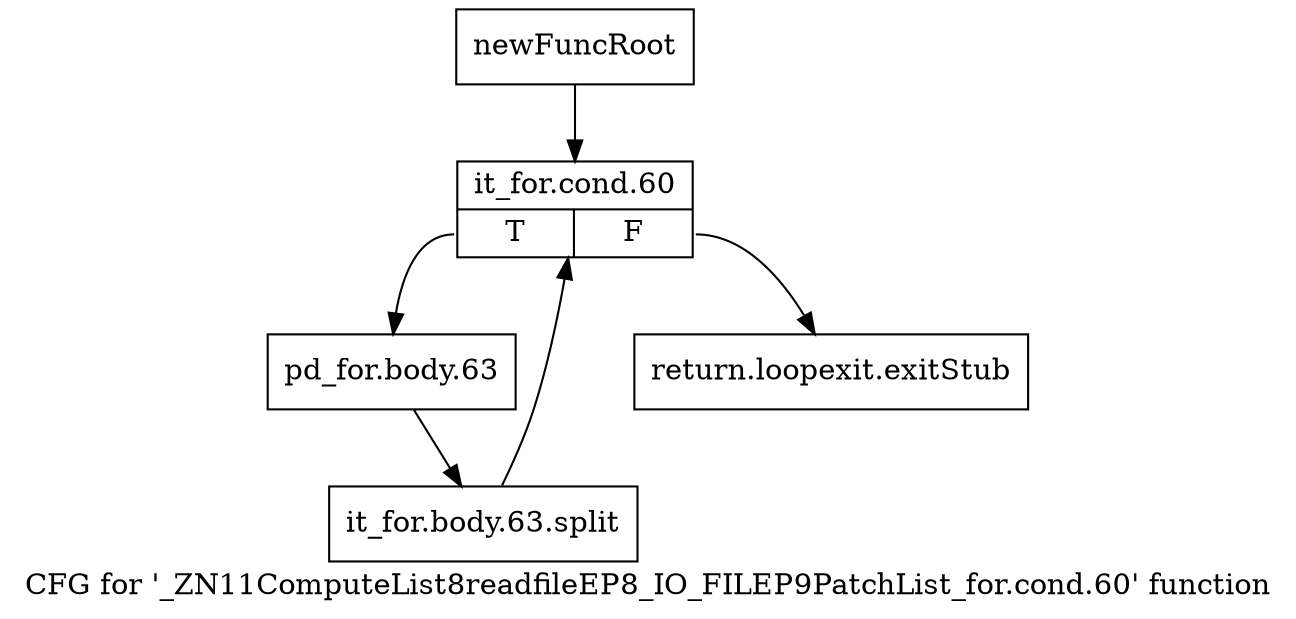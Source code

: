 digraph "CFG for '_ZN11ComputeList8readfileEP8_IO_FILEP9PatchList_for.cond.60' function" {
	label="CFG for '_ZN11ComputeList8readfileEP8_IO_FILEP9PatchList_for.cond.60' function";

	Node0x1c8e2f0 [shape=record,label="{newFuncRoot}"];
	Node0x1c8e2f0 -> Node0x1c8e390;
	Node0x1c8e340 [shape=record,label="{return.loopexit.exitStub}"];
	Node0x1c8e390 [shape=record,label="{it_for.cond.60|{<s0>T|<s1>F}}"];
	Node0x1c8e390:s0 -> Node0x1c8e3e0;
	Node0x1c8e390:s1 -> Node0x1c8e340;
	Node0x1c8e3e0 [shape=record,label="{pd_for.body.63}"];
	Node0x1c8e3e0 -> Node0x273b290;
	Node0x273b290 [shape=record,label="{it_for.body.63.split}"];
	Node0x273b290 -> Node0x1c8e390;
}
